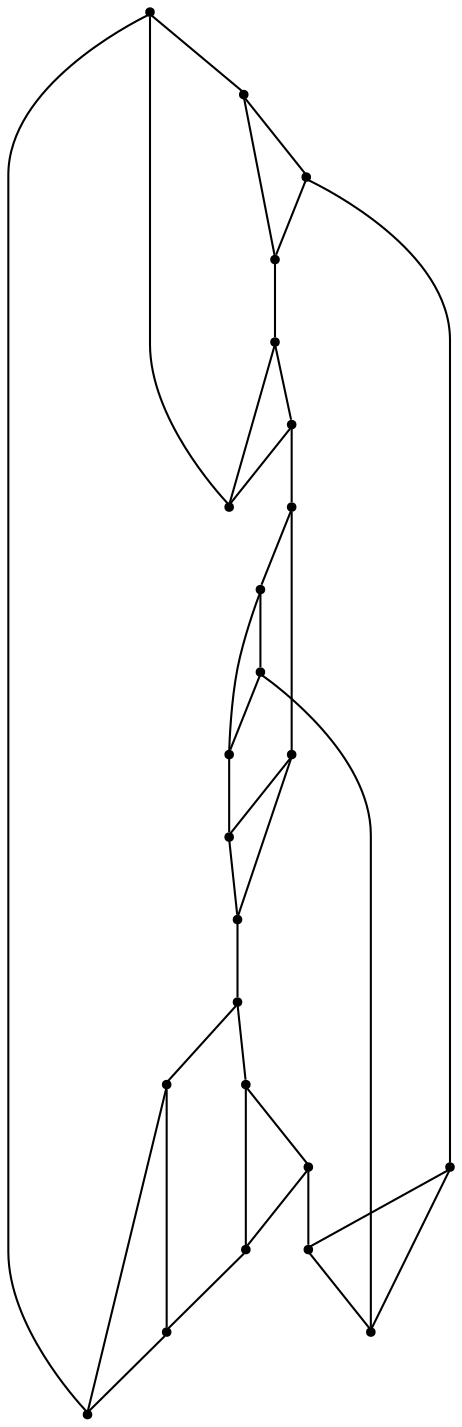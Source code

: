 graph {
  node [shape=point,comment="{\"directed\":false,\"doi\":\"10.1007/978-3-642-36763-2_12\",\"figure\":\"6 (1)\"}"]

  v0 [pos="963.8532398370784,877.5460782009598"]
  v1 [pos="918.1160599441666,875.3832995766562"]
  v2 [pos="949.9598870872636,993.6732753781349"]
  v3 [pos="886.1180078435875,944.0361960232945"]
  v4 [pos="930.5792052603008,822.4078138424222"]
  v5 [pos="860.3952700092722,933.1884737171322"]
  v6 [pos="883.9706289079518,918.2484374880701"]
  v7 [pos="792.7882403803321,1138.4138582500532"]
  v8 [pos="791.2954903999498,938.9226476917647"]
  v9 [pos="761.473957099085,959.5968578954592"]
  v10 [pos="758.4676520388582,923.4494838610865"]
  v11 [pos="753.1221412085038,1101.1368946742796"]
  v12 [pos="728.375143451724,1139.6431548619853"]
  v13 [pos="733.0451566032056,1050.153515512496"]
  v14 [pos="709.6324210507819,1039.114264063196"]
  v15 [pos="731.8901236501811,1022.2780130106381"]
  v16 [pos="726.5738163080628,758.7433072824329"]
  v17 [pos="715.4866706435238,838.8231077477114"]
  v18 [pos="718.9475066840529,866.5025027205398"]
  v19 [pos="694.212979262119,853.5713604788646"]
  v20 [pos="639.9988983852227,845.4533735832663"]
  v21 [pos="587.8654547028732,861.1475717106066"]
  v22 [pos="634.6992605723372,1069.556714921689"]
  v23 [pos="619.0045806788611,804.7799948429636"]

  v0 -- v4 [id="-1",pos="963.8532398370784,877.5460782009598 964.5454070451842,875.4571737406802 965.079150101421,873.3109917652342 965.441871422628,871.1314257259944 969.2738271731379,848.0568695411694 953.6667577443701,826.2449304433774 930.5792052603008,822.4078138424222"]
  v18 -- v10 [id="-2",pos="718.9475066840529,866.5025027205398 758.4676520388582,923.4494838610865 758.4676520388582,923.4494838610865 758.4676520388582,923.4494838610865"]
  v5 -- v8 [id="-3",pos="860.3952700092722,933.1884737171322 791.2954903999498,938.9226476917647 791.2954903999498,938.9226476917647 791.2954903999498,938.9226476917647"]
  v21 -- v22 [id="-4",pos="587.8654547028732,861.1475717106066 580.7602905519394,869.7853802738229 574.7518160017152,879.266136447836 569.9817220506795,889.3761027384986 538.0670175962643,956.9954921587695 567.0420951073838,1037.662836249648 634.6992605723372,1069.556714921689"]
  v21 -- v23 [id="-5",pos="587.8654547028732,861.1475717106066 579.6428594759248,839.2512981088021 590.7383399050801,814.8348297368466 612.6499907125053,806.6168178272526 614.7181575722063,805.8416716603037 616.8446677842222,805.2290581925117 619.0045806788611,804.7799948429636"]
  v23 -- v20 [id="-6",pos="619.0045806788611,804.7799948429636 629.3036775301268,816.3683982445007 636.5255920098476,830.354031781214 639.9988983852227,845.4533735832663"]
  v22 -- v14 [id="-7",pos="634.6992605723372,1069.556714921689 657.1237220882219,1054.0113620273498 682.71297644036,1043.6179809322498 709.6324210507819,1039.114264063196"]
  v23 -- v16 [id="-8",pos="619.0045806788611,804.7799948429636 632.6269581424066,763.822263365003 676.8921931543983,741.6520655711824 717.8800841957367,755.2625894082378 720.8447154328816,756.2502489869948 723.7509396935542,757.4129046487249 726.5738163080628,758.7433072824329"]
  v22 -- v12 [id="-9",pos="634.6992605723372,1069.556714921689 634.9577655237604,1072.6727357446953 635.4038981152888,1075.7690599700632 636.033522776693,1078.8279304552889 644.7272548890189,1121.1098328750495 686.0737316813348,1148.3392742566284 728.375143451724,1139.6431548619853"]
  v19 -- v20 [id="-10",pos="694.212979262119,853.5713604788646 675.841440195315,853.5703271626041 657.5699183039077,850.8323888106506 639.9988983852227,845.4533735832663"]
  v14 -- v15 [id="-11",pos="709.6324210507819,1039.114264063196 713.164134402629,1029.674061578106 721.8370614154926,1023.1146971351803 731.8901236501811,1022.2780130106381"]
  v17 -- v18 [id="-12",pos="715.4866706435238,838.8231077477114 721.9080023509681,846.6025325449195 723.2547985143273,857.387619988535 718.9475066840529,866.5025027205398"]
  v20 -- v21 [id="-13",pos="639.9988983852227,845.4533735832663 625.9971300712373,858.4836347000632 606.7373977674484,864.2845768022834 587.8654547028732,861.1475717106066"]
  v18 -- v19 [id="-14",pos="718.9475066840529,866.5025027205398 708.8986436437513,867.339250433775 699.2625105123552,862.3009275259942 694.212979262119,853.5713604788646"]
  v16 -- v17 [id="-15",pos="726.5738163080628,758.7433072824329 728.8380091966427,785.9259473860075 725.0519264636017,813.2720104304399 715.4866706435238,838.8231077477114"]
  v16 -- v4 [id="-16",pos="726.5738163080628,758.7433072824329 788.0431507231457,716.1311251915379 872.4331514574976,731.3878331114454 915.0680810608577,792.8145104922876 921.4434761266758,802.0035853317811 926.6555670990105,811.9426252158189 930.5792052603008,822.4078138424222"]
  v12 -- v11 [id="-17",pos="728.375143451724,1139.6431548619853 733.2661233017764,1124.9395890847968 741.7722277739972,1111.6999780936653 753.1221412085038,1101.1368946742796"]
  v15 -- v13 [id="-18",pos="731.8901236501811,1022.2780130106381 737.640093248982,1030.5659565852939 738.0904250348973,1041.4260150978866 733.0451566032056,1050.153515512496"]
  v13 -- v14 [id="-19",pos="733.0451566032056,1050.153515512496 723.9843767269708,1050.1566154612767 715.3948609844285,1046.110148985987 709.6324210507819,1039.114264063196"]
  v13 -- v11 [id="-20",pos="733.0451566032056,1050.153515512496 742.2308943245289,1066.0591301466914 748.9982778239475,1083.2453097765024 753.1221412085038,1101.1368946742796"]
  v12 -- v7 [id="-21",pos="728.375143451724,1139.6431548619853 729.8428255140998,1141.2964449812737 731.4355926698788,1142.8300770776207 733.1410382083728,1144.2303000961779 751.2165340709012,1159.0869079601016 777.9232831232113,1156.4823150972452 792.7882403803321,1138.4138582500532"]
  v11 -- v7 [id="-22",pos="753.1221412085038,1101.1368946742796 771.410205380829,1106.744956373637 786.0666026500677,1120.513879644808 792.7882403803321,1138.4138582500532"]
  v9 -- v10 [id="-23",pos="761.473957099085,959.5968578954592 754.0853473270361,948.9526035095345 752.9387127627854,935.1711532658542 758.4676520388582,923.4494838610865"]
  v8 -- v9 [id="-24",pos="791.2954903999498,938.9226476917647 785.7581527351033,950.6486411276522 774.3916333955214,958.5290606664236 761.473957099085,959.5968578954592"]
  v10 -- v8 [id="-25",pos="758.4676520388582,923.4494838610865 771.393663099911,922.3773626009308 783.9026814335141,928.2783297171469 791.2954903999498,938.9226476917647"]
  v7 -- v2 [id="-26",pos="792.7882403803321,1138.4138582500532 803.8253138330152,1140.246277717356 815.0417437853446,1140.7046886047663 826.1914319965853,1139.7795367111703 900.7368668599736,1133.5910215254758 956.151790083206,1068.1761885007704 949.9598870872636,993.6732753781349"]
  v5 -- v6 [id="-27",pos="860.3952700092722,933.1884737171322 864.6983626451597,924.0692669540075 873.8841639906404,918.2474677605027 883.9706289079518,918.2484374880701"]
  v6 -- v1 [id="-28",pos="883.9706289079518,918.2484374880701 893.15649387759,902.3490863401292 904.6647678398082,887.9008450622714 918.1160599441666,875.3832995766562"]
  v3 -- v5 [id="-29",pos="886.1180078435875,944.0361960232945 876.1649627842959,945.6978162613581 866.1452396080731,941.4720932606681 860.3952700092722,933.1884737171322"]
  v19 -- v17 [id="-30",pos="694.212979262119,853.5713604788646 698.7496361797381,845.7232280989338 706.5510394848499,840.3181891989632 715.4866706435238,838.8231077477114"]
  v1 -- v4 [id="-31",pos="918.1160599441666,875.3832995766562 913.8255012672823,856.7499525757244 918.4288363018326,837.1842840560673 930.5792052603008,822.4078138424222"]
  v15 -- v9 [id="-32",pos="731.8901236501811,1022.2780130106381 761.473957099085,959.5968578954592 761.473957099085,959.5968578954592 761.473957099085,959.5968578954592"]
  v6 -- v3 [id="-33",pos="883.9706289079518,918.2484374880701 888.5030230070266,926.0946304128659 889.2869362500703,935.5503326418603 886.1180078435875,944.0361960232945"]
  v2 -- v3 [id="-34",pos="949.9598870872636,993.6732753781349 925.2754955013431,982.0412342360673 903.4722602580887,965.0884886980419 886.1180078435875,944.0361960232945"]
  v2 -- v0 [id="-35",pos="949.9598870872636,993.6732753781349 952.5283943205784,991.8929032560043 954.9884859897226,989.9592346923666 957.3276917598503,987.8838905208568 989.6134523000887,959.2167087918856 992.5364097141515,909.8211392928345 963.8532398370784,877.5460782009598"]
  v0 -- v1 [id="-36",pos="963.8532398370784,877.5460782009598 948.6672987059899,880.6704927314343 932.9392797540481,879.9245973632383 918.1160599441666,875.3832995766562"]
}